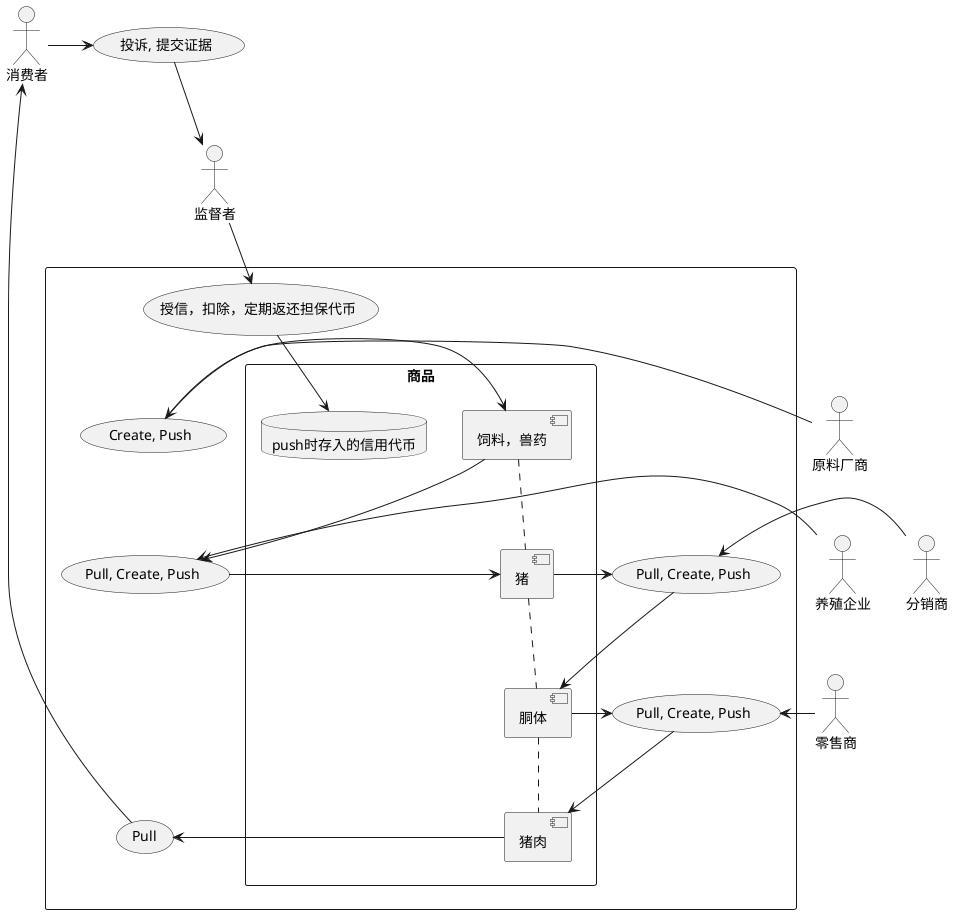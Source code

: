 @startuml
actor "监督者" as supervisor
actor "原料厂商" as vendor
actor "养殖企业" as manufactor
actor "分销商" as distributor
actor "零售商" as retailer
actor "消费者" as consumer
rectangle {
	usecase "授信，扣除，定期返还担保代币" as supervise
	usecase "Create, Push" as createMaterial
	usecase "Pull, Create, Push" as createPig
	usecase "Pull, Create, Push" as createBody
	usecase "Pull, Create, Push" as createPork
	usecase "Pull" as consume 
	rectangle "商品" as goods {
		together {
			component "饲料，兽药" as material
			component "猪" as pig
			component "胴体" as body
			component "猪肉" as pork
		}
		database "push时存入的信用代币" as token
		material .down. pig
		pig .down. body
		body .down. pork
	}
}

usecase "投诉, 提交证据" as complaint
consumer->complaint
complaint-->supervisor

supervisor-down->supervise
supervise-down->token

vendor-right->createMaterial
createMaterial-right->material

material-right->createPig
manufactor-right->createPig
createPig-right->pig

pig-right->createBody 
distributor-right->createBody 
createBody-right->body

body-right->createPork
retailer-right->createPork
createPork-right->pork

pork-left->consume
consume-left->consumer
@enduml